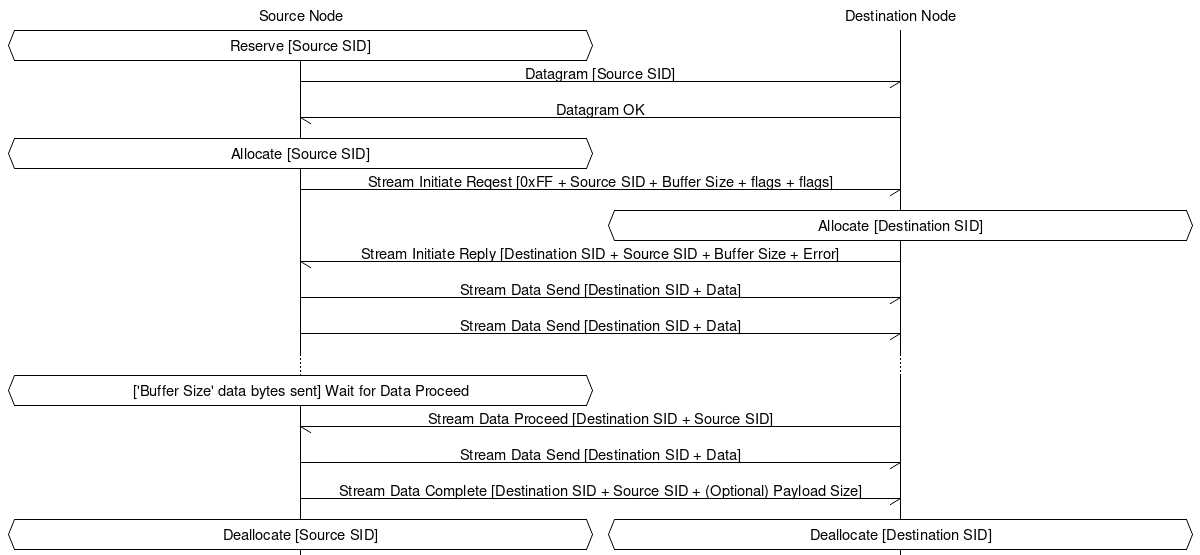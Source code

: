 msc {
  hscale="2";

  s [label="Source Node"], d [label="Destination Node"];

  s abox s [label="Reserve [Source SID]"];
  s->d [label="Datagram [Source SID]"];
  d->s [label="Datagram OK"];

  s abox s [label="Allocate [Source SID]"];
  s->d [label="Stream Initiate Reqest [0xFF + Source SID + Buffer Size + flags + flags]"];

  d abox d [label="Allocate [Destination SID]"];
  d->s [label="Stream Initiate Reply [Destination SID + Source SID + Buffer Size + Error]"];

  s->d [label="Stream Data Send [Destination SID + Data]"];
  s->d [label="Stream Data Send [Destination SID + Data]"];
  ...;
  s abox s [label="['Buffer Size' data bytes sent] Wait for Data Proceed"];
  d->s [label="Stream Data Proceed [Destination SID + Source SID]"];
  s->d [label="Stream Data Send [Destination SID + Data]"];

  s->d [label="Stream Data Complete [Destination SID + Source SID + (Optional) Payload Size]"];
  s abox s [label="Deallocate [Source SID]"], d abox d [label="Deallocate [Destination SID]"];
}

